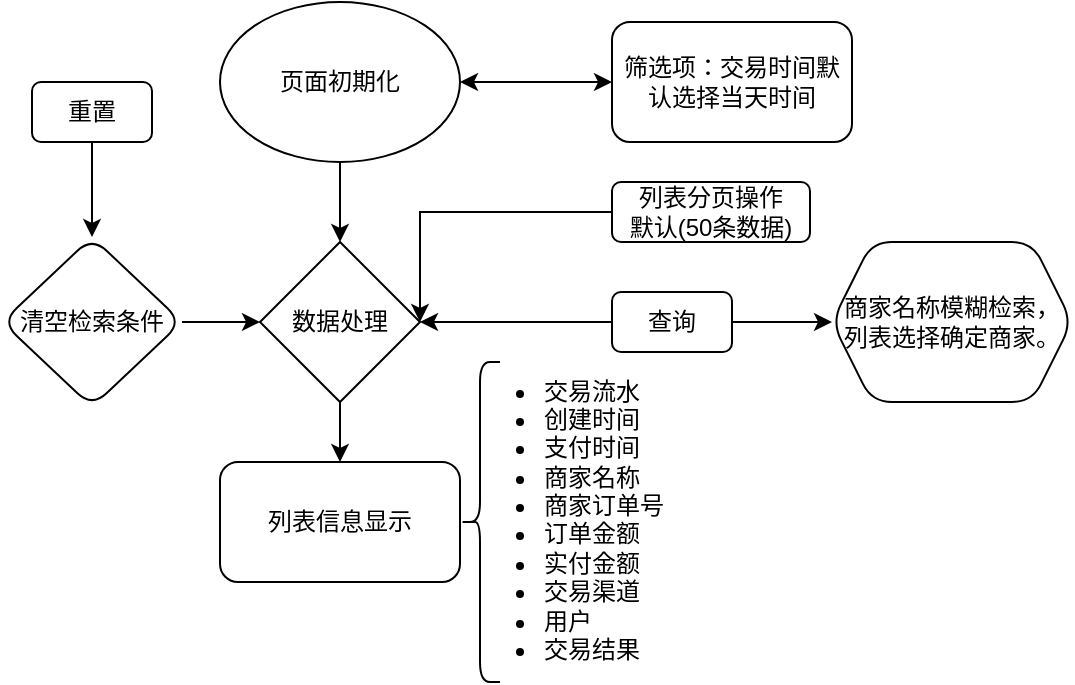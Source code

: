 <mxfile version="18.0.1" type="github" pages="2">
  <diagram id="tyHgqEIjU6o3Pv9ZOMte" name="Page-1">
    <mxGraphModel dx="953" dy="456" grid="1" gridSize="10" guides="1" tooltips="1" connect="1" arrows="1" fold="1" page="1" pageScale="1" pageWidth="827" pageHeight="1169" math="0" shadow="0">
      <root>
        <mxCell id="0" />
        <mxCell id="1" parent="0" />
        <mxCell id="6D0HrItTGt4XPZfBbay5-1" value="页面初期化" style="ellipse;whiteSpace=wrap;html=1;" vertex="1" parent="1">
          <mxGeometry x="255" y="90" width="120" height="80" as="geometry" />
        </mxCell>
        <mxCell id="6D0HrItTGt4XPZfBbay5-2" value="" style="endArrow=classic;startArrow=classic;html=1;rounded=0;exitX=1;exitY=0.5;exitDx=0;exitDy=0;" edge="1" parent="1" source="6D0HrItTGt4XPZfBbay5-1">
          <mxGeometry width="50" height="50" relative="1" as="geometry">
            <mxPoint x="391" y="150" as="sourcePoint" />
            <mxPoint x="451" y="130" as="targetPoint" />
          </mxGeometry>
        </mxCell>
        <mxCell id="6D0HrItTGt4XPZfBbay5-3" value="筛选项：交易时间默认选择当天时间" style="rounded=1;whiteSpace=wrap;html=1;" vertex="1" parent="1">
          <mxGeometry x="451" y="100" width="120" height="60" as="geometry" />
        </mxCell>
        <mxCell id="6D0HrItTGt4XPZfBbay5-4" value="" style="endArrow=classic;html=1;rounded=0;exitX=0.5;exitY=1;exitDx=0;exitDy=0;" edge="1" parent="1" source="6D0HrItTGt4XPZfBbay5-1">
          <mxGeometry width="50" height="50" relative="1" as="geometry">
            <mxPoint x="311" y="230" as="sourcePoint" />
            <mxPoint x="315" y="210" as="targetPoint" />
          </mxGeometry>
        </mxCell>
        <mxCell id="6D0HrItTGt4XPZfBbay5-5" value="列表信息显示" style="rounded=1;whiteSpace=wrap;html=1;" vertex="1" parent="1">
          <mxGeometry x="255" y="320" width="120" height="60" as="geometry" />
        </mxCell>
        <mxCell id="6D0HrItTGt4XPZfBbay5-8" value="" style="edgeStyle=orthogonalEdgeStyle;rounded=0;orthogonalLoop=1;jettySize=auto;html=1;" edge="1" parent="1" source="6D0HrItTGt4XPZfBbay5-6" target="6D0HrItTGt4XPZfBbay5-5">
          <mxGeometry relative="1" as="geometry" />
        </mxCell>
        <mxCell id="6D0HrItTGt4XPZfBbay5-6" value="数据处理" style="rhombus;whiteSpace=wrap;html=1;" vertex="1" parent="1">
          <mxGeometry x="275" y="210" width="80" height="80" as="geometry" />
        </mxCell>
        <mxCell id="6D0HrItTGt4XPZfBbay5-9" value="" style="shape=curlyBracket;whiteSpace=wrap;html=1;rounded=1;" vertex="1" parent="1">
          <mxGeometry x="375" y="270" width="20" height="160" as="geometry" />
        </mxCell>
        <mxCell id="6D0HrItTGt4XPZfBbay5-10" value="&lt;ul&gt;&lt;li&gt;交易流水&lt;/li&gt;&lt;li&gt;创建时间&lt;/li&gt;&lt;li&gt;支付时间&lt;/li&gt;&lt;li&gt;商家名称&lt;/li&gt;&lt;li&gt;商家订单号&lt;/li&gt;&lt;li&gt;订单金额&lt;/li&gt;&lt;li&gt;实付金额&lt;/li&gt;&lt;li&gt;交易渠道&lt;/li&gt;&lt;li&gt;用户&lt;/li&gt;&lt;li&gt;交易结果&lt;/li&gt;&lt;/ul&gt;" style="text;strokeColor=none;fillColor=none;html=1;whiteSpace=wrap;verticalAlign=middle;overflow=hidden;" vertex="1" parent="1">
          <mxGeometry x="375" y="263" width="126" height="160" as="geometry" />
        </mxCell>
        <mxCell id="6D0HrItTGt4XPZfBbay5-17" value="" style="edgeStyle=orthogonalEdgeStyle;rounded=0;orthogonalLoop=1;jettySize=auto;html=1;" edge="1" parent="1" source="6D0HrItTGt4XPZfBbay5-11" target="6D0HrItTGt4XPZfBbay5-6">
          <mxGeometry relative="1" as="geometry" />
        </mxCell>
        <mxCell id="6D0HrItTGt4XPZfBbay5-22" value="" style="edgeStyle=orthogonalEdgeStyle;rounded=0;orthogonalLoop=1;jettySize=auto;html=1;" edge="1" parent="1" source="6D0HrItTGt4XPZfBbay5-11" target="6D0HrItTGt4XPZfBbay5-21">
          <mxGeometry relative="1" as="geometry" />
        </mxCell>
        <mxCell id="6D0HrItTGt4XPZfBbay5-11" value="查询" style="rounded=1;whiteSpace=wrap;html=1;" vertex="1" parent="1">
          <mxGeometry x="451" y="235" width="60" height="30" as="geometry" />
        </mxCell>
        <mxCell id="6D0HrItTGt4XPZfBbay5-14" value="" style="edgeStyle=orthogonalEdgeStyle;rounded=0;orthogonalLoop=1;jettySize=auto;html=1;" edge="1" parent="1" source="6D0HrItTGt4XPZfBbay5-12" target="6D0HrItTGt4XPZfBbay5-13">
          <mxGeometry relative="1" as="geometry" />
        </mxCell>
        <mxCell id="6D0HrItTGt4XPZfBbay5-12" value="重置" style="rounded=1;whiteSpace=wrap;html=1;" vertex="1" parent="1">
          <mxGeometry x="161" y="130" width="60" height="30" as="geometry" />
        </mxCell>
        <mxCell id="6D0HrItTGt4XPZfBbay5-15" value="" style="edgeStyle=orthogonalEdgeStyle;rounded=0;orthogonalLoop=1;jettySize=auto;html=1;exitX=1;exitY=0.5;exitDx=0;exitDy=0;" edge="1" parent="1" source="6D0HrItTGt4XPZfBbay5-13" target="6D0HrItTGt4XPZfBbay5-6">
          <mxGeometry relative="1" as="geometry" />
        </mxCell>
        <mxCell id="6D0HrItTGt4XPZfBbay5-13" value="清空检索条件" style="rhombus;whiteSpace=wrap;html=1;rounded=1;" vertex="1" parent="1">
          <mxGeometry x="146" y="207.5" width="90" height="85" as="geometry" />
        </mxCell>
        <mxCell id="6D0HrItTGt4XPZfBbay5-18" value="&lt;font style=&quot;vertical-align: inherit;&quot;&gt;&lt;font style=&quot;vertical-align: inherit;&quot;&gt;&lt;font style=&quot;vertical-align: inherit;&quot;&gt;列表分页操作&lt;/font&gt;&lt;/font&gt;&lt;/font&gt;&lt;br&gt;&lt;font style=&quot;vertical-align: inherit;&quot;&gt;&lt;font style=&quot;vertical-align: inherit;&quot;&gt;&lt;font style=&quot;vertical-align: inherit;&quot;&gt;默认(50条数据)&lt;/font&gt;&lt;/font&gt;&lt;/font&gt;" style="rounded=1;whiteSpace=wrap;html=1;" vertex="1" parent="1">
          <mxGeometry x="451" y="180" width="99" height="30" as="geometry" />
        </mxCell>
        <mxCell id="6D0HrItTGt4XPZfBbay5-19" value="" style="edgeStyle=segmentEdgeStyle;endArrow=classic;html=1;rounded=0;exitX=0;exitY=0.5;exitDx=0;exitDy=0;entryX=1;entryY=0.5;entryDx=0;entryDy=0;" edge="1" parent="1" source="6D0HrItTGt4XPZfBbay5-18" target="6D0HrItTGt4XPZfBbay5-6">
          <mxGeometry width="50" height="50" relative="1" as="geometry">
            <mxPoint x="381" y="220" as="sourcePoint" />
            <mxPoint x="431" y="170" as="targetPoint" />
          </mxGeometry>
        </mxCell>
        <mxCell id="6D0HrItTGt4XPZfBbay5-21" value="商家名称模糊检索，列表选择确定商家。" style="shape=hexagon;perimeter=hexagonPerimeter2;whiteSpace=wrap;html=1;fixedSize=1;rounded=1;" vertex="1" parent="1">
          <mxGeometry x="561" y="210" width="120" height="80" as="geometry" />
        </mxCell>
      </root>
    </mxGraphModel>
  </diagram>
  <diagram id="DX6DTeR3ARkuzkmcMfpS" name="Page-2">
    <mxGraphModel dx="953" dy="456" grid="1" gridSize="10" guides="1" tooltips="1" connect="1" arrows="1" fold="1" page="1" pageScale="1" pageWidth="827" pageHeight="1169" math="0" shadow="0">
      <root>
        <mxCell id="0" />
        <mxCell id="1" parent="0" />
        <mxCell id="EQ6t61vOee4W-k2je0nG-1" value="页面初期化" style="ellipse;whiteSpace=wrap;html=1;" vertex="1" parent="1">
          <mxGeometry x="359" y="90" width="120" height="80" as="geometry" />
        </mxCell>
        <mxCell id="EQ6t61vOee4W-k2je0nG-4" value="" style="endArrow=classic;html=1;rounded=0;exitX=0.5;exitY=1;exitDx=0;exitDy=0;" edge="1" parent="1" source="EQ6t61vOee4W-k2je0nG-1">
          <mxGeometry width="50" height="50" relative="1" as="geometry">
            <mxPoint x="415" y="230" as="sourcePoint" />
            <mxPoint x="419" y="210" as="targetPoint" />
          </mxGeometry>
        </mxCell>
        <mxCell id="EQ6t61vOee4W-k2je0nG-21" value="" style="edgeStyle=orthogonalEdgeStyle;rounded=0;orthogonalLoop=1;jettySize=auto;html=1;entryX=1;entryY=0.5;entryDx=0;entryDy=0;" edge="1" parent="1" source="EQ6t61vOee4W-k2je0nG-5" target="EQ6t61vOee4W-k2je0nG-20">
          <mxGeometry relative="1" as="geometry" />
        </mxCell>
        <mxCell id="EQ6t61vOee4W-k2je0nG-23" value="" style="edgeStyle=orthogonalEdgeStyle;rounded=0;orthogonalLoop=1;jettySize=auto;html=1;" edge="1" parent="1" source="EQ6t61vOee4W-k2je0nG-5" target="EQ6t61vOee4W-k2je0nG-22">
          <mxGeometry relative="1" as="geometry" />
        </mxCell>
        <mxCell id="EQ6t61vOee4W-k2je0nG-25" value="" style="edgeStyle=orthogonalEdgeStyle;rounded=0;orthogonalLoop=1;jettySize=auto;html=1;" edge="1" parent="1" source="EQ6t61vOee4W-k2je0nG-5" target="EQ6t61vOee4W-k2je0nG-24">
          <mxGeometry relative="1" as="geometry" />
        </mxCell>
        <mxCell id="EQ6t61vOee4W-k2je0nG-27" value="" style="edgeStyle=orthogonalEdgeStyle;rounded=0;orthogonalLoop=1;jettySize=auto;html=1;entryX=1;entryY=0.5;entryDx=0;entryDy=0;" edge="1" parent="1" source="EQ6t61vOee4W-k2je0nG-5" target="EQ6t61vOee4W-k2je0nG-26">
          <mxGeometry relative="1" as="geometry" />
        </mxCell>
        <mxCell id="EQ6t61vOee4W-k2je0nG-5" value="列表信息显示" style="rounded=1;whiteSpace=wrap;html=1;" vertex="1" parent="1">
          <mxGeometry x="359" y="370" width="120" height="60" as="geometry" />
        </mxCell>
        <mxCell id="EQ6t61vOee4W-k2je0nG-6" value="" style="edgeStyle=orthogonalEdgeStyle;rounded=0;orthogonalLoop=1;jettySize=auto;html=1;" edge="1" parent="1" source="EQ6t61vOee4W-k2je0nG-7" target="EQ6t61vOee4W-k2je0nG-5">
          <mxGeometry relative="1" as="geometry" />
        </mxCell>
        <mxCell id="EQ6t61vOee4W-k2je0nG-7" value="数据处理" style="rhombus;whiteSpace=wrap;html=1;" vertex="1" parent="1">
          <mxGeometry x="379" y="210" width="80" height="80" as="geometry" />
        </mxCell>
        <mxCell id="EQ6t61vOee4W-k2je0nG-8" value="" style="shape=curlyBracket;whiteSpace=wrap;html=1;rounded=1;size=0.5;" vertex="1" parent="1">
          <mxGeometry x="479" y="345" width="20" height="110" as="geometry" />
        </mxCell>
        <mxCell id="EQ6t61vOee4W-k2je0nG-10" value="" style="edgeStyle=orthogonalEdgeStyle;rounded=0;orthogonalLoop=1;jettySize=auto;html=1;" edge="1" parent="1" source="EQ6t61vOee4W-k2je0nG-12" target="EQ6t61vOee4W-k2je0nG-7">
          <mxGeometry relative="1" as="geometry" />
        </mxCell>
        <mxCell id="EQ6t61vOee4W-k2je0nG-12" value="查询" style="rounded=1;whiteSpace=wrap;html=1;" vertex="1" parent="1">
          <mxGeometry x="555" y="235" width="60" height="30" as="geometry" />
        </mxCell>
        <mxCell id="EQ6t61vOee4W-k2je0nG-13" value="" style="edgeStyle=orthogonalEdgeStyle;rounded=0;orthogonalLoop=1;jettySize=auto;html=1;" edge="1" parent="1" source="EQ6t61vOee4W-k2je0nG-14" target="EQ6t61vOee4W-k2je0nG-16">
          <mxGeometry relative="1" as="geometry" />
        </mxCell>
        <mxCell id="EQ6t61vOee4W-k2je0nG-14" value="重置" style="rounded=1;whiteSpace=wrap;html=1;" vertex="1" parent="1">
          <mxGeometry x="265" y="90" width="60" height="30" as="geometry" />
        </mxCell>
        <mxCell id="EQ6t61vOee4W-k2je0nG-15" value="" style="edgeStyle=orthogonalEdgeStyle;rounded=0;orthogonalLoop=1;jettySize=auto;html=1;exitX=1;exitY=0.5;exitDx=0;exitDy=0;" edge="1" parent="1" source="EQ6t61vOee4W-k2je0nG-16" target="EQ6t61vOee4W-k2je0nG-7">
          <mxGeometry relative="1" as="geometry">
            <Array as="points">
              <mxPoint x="359" y="183" />
              <mxPoint x="359" y="250" />
            </Array>
          </mxGeometry>
        </mxCell>
        <mxCell id="EQ6t61vOee4W-k2je0nG-16" value="清空检索条件" style="rhombus;whiteSpace=wrap;html=1;rounded=1;" vertex="1" parent="1">
          <mxGeometry x="250" y="140" width="90" height="85" as="geometry" />
        </mxCell>
        <mxCell id="EQ6t61vOee4W-k2je0nG-17" value="&lt;font style=&quot;vertical-align: inherit;&quot;&gt;&lt;font style=&quot;vertical-align: inherit;&quot;&gt;&lt;font style=&quot;vertical-align: inherit;&quot;&gt;&lt;font style=&quot;vertical-align: inherit;&quot;&gt;&lt;font style=&quot;vertical-align: inherit;&quot;&gt;&lt;font style=&quot;vertical-align: inherit;&quot;&gt;列表分页操作&lt;/font&gt;&lt;/font&gt;&lt;/font&gt;&lt;/font&gt;&lt;/font&gt;&lt;/font&gt;&lt;br&gt;&lt;font style=&quot;vertical-align: inherit;&quot;&gt;&lt;font style=&quot;vertical-align: inherit;&quot;&gt;&lt;font style=&quot;vertical-align: inherit;&quot;&gt;&lt;font style=&quot;vertical-align: inherit;&quot;&gt;&lt;font style=&quot;vertical-align: inherit;&quot;&gt;&lt;font style=&quot;vertical-align: inherit;&quot;&gt;&lt;font style=&quot;vertical-align: inherit;&quot;&gt;&lt;font style=&quot;vertical-align: inherit;&quot;&gt;默认(50条数据)&lt;/font&gt;&lt;/font&gt;&lt;/font&gt;&lt;/font&gt;&lt;/font&gt;&lt;/font&gt;&lt;/font&gt;&lt;/font&gt;" style="rounded=1;whiteSpace=wrap;html=1;" vertex="1" parent="1">
          <mxGeometry x="555" y="180" width="119" height="30" as="geometry" />
        </mxCell>
        <mxCell id="EQ6t61vOee4W-k2je0nG-18" value="" style="edgeStyle=segmentEdgeStyle;endArrow=classic;html=1;rounded=0;exitX=0;exitY=0.5;exitDx=0;exitDy=0;entryX=1;entryY=0.5;entryDx=0;entryDy=0;" edge="1" parent="1" source="EQ6t61vOee4W-k2je0nG-17" target="EQ6t61vOee4W-k2je0nG-7">
          <mxGeometry width="50" height="50" relative="1" as="geometry">
            <mxPoint x="485" y="220" as="sourcePoint" />
            <mxPoint x="535" y="170" as="targetPoint" />
          </mxGeometry>
        </mxCell>
        <mxCell id="EQ6t61vOee4W-k2je0nG-20" value="&lt;font style=&quot;vertical-align: inherit;&quot;&gt;&lt;font style=&quot;vertical-align: inherit;&quot;&gt;上线&lt;/font&gt;&lt;/font&gt;" style="whiteSpace=wrap;html=1;rounded=1;" vertex="1" parent="1">
          <mxGeometry x="235.25" y="300" width="60" height="27.5" as="geometry" />
        </mxCell>
        <mxCell id="EQ6t61vOee4W-k2je0nG-22" value="&lt;font style=&quot;vertical-align: inherit;&quot;&gt;&lt;font style=&quot;vertical-align: inherit;&quot;&gt;下线&lt;/font&gt;&lt;/font&gt;" style="whiteSpace=wrap;html=1;rounded=1;" vertex="1" parent="1">
          <mxGeometry x="234" y="350" width="60.75" height="27.5" as="geometry" />
        </mxCell>
        <mxCell id="EQ6t61vOee4W-k2je0nG-24" value="&lt;font style=&quot;vertical-align: inherit;&quot;&gt;&lt;font style=&quot;vertical-align: inherit;&quot;&gt;查看&lt;/font&gt;&lt;/font&gt;" style="whiteSpace=wrap;html=1;rounded=1;" vertex="1" parent="1">
          <mxGeometry x="235" y="402.5" width="60" height="27.5" as="geometry" />
        </mxCell>
        <mxCell id="EQ6t61vOee4W-k2je0nG-9" value="&lt;ul&gt;&lt;li&gt;id&lt;/li&gt;&lt;li&gt;公告标题&lt;/li&gt;&lt;li&gt;公告内容&lt;/li&gt;&lt;li&gt;生效时间&lt;/li&gt;&lt;li&gt;区划&lt;/li&gt;&lt;li&gt;状态&lt;/li&gt;&lt;li&gt;操作&lt;/li&gt;&lt;/ul&gt;" style="text;strokeColor=none;fillColor=none;html=1;whiteSpace=wrap;verticalAlign=middle;overflow=hidden;" vertex="1" parent="1">
          <mxGeometry x="479" y="337.5" width="110" height="125" as="geometry" />
        </mxCell>
        <mxCell id="EQ6t61vOee4W-k2je0nG-26" value="&lt;font style=&quot;vertical-align: inherit;&quot;&gt;&lt;font style=&quot;vertical-align: inherit;&quot;&gt;删除&lt;/font&gt;&lt;/font&gt;" style="whiteSpace=wrap;html=1;rounded=1;" vertex="1" parent="1">
          <mxGeometry x="235.25" y="450" width="60" height="28.75" as="geometry" />
        </mxCell>
        <mxCell id="EQ6t61vOee4W-k2je0nG-29" value="" style="edgeStyle=elbowEdgeStyle;elbow=horizontal;endArrow=classic;html=1;rounded=0;exitX=0;exitY=0.5;exitDx=0;exitDy=0;entryX=0;entryY=0.5;entryDx=0;entryDy=0;" edge="1" parent="1" source="EQ6t61vOee4W-k2je0nG-20" target="EQ6t61vOee4W-k2je0nG-7">
          <mxGeometry width="50" height="50" relative="1" as="geometry">
            <mxPoint x="174" y="320" as="sourcePoint" />
            <mxPoint x="224" y="270" as="targetPoint" />
            <Array as="points">
              <mxPoint x="184" y="250" />
            </Array>
          </mxGeometry>
        </mxCell>
        <mxCell id="EQ6t61vOee4W-k2je0nG-30" value="" style="edgeStyle=elbowEdgeStyle;elbow=horizontal;endArrow=classic;html=1;rounded=0;exitX=0;exitY=0.5;exitDx=0;exitDy=0;entryX=0;entryY=0.5;entryDx=0;entryDy=0;" edge="1" parent="1" source="EQ6t61vOee4W-k2je0nG-22" target="EQ6t61vOee4W-k2je0nG-7">
          <mxGeometry width="50" height="50" relative="1" as="geometry">
            <mxPoint x="245.25" y="323.75" as="sourcePoint" />
            <mxPoint x="389" y="260" as="targetPoint" />
            <Array as="points">
              <mxPoint x="184" y="310" />
            </Array>
          </mxGeometry>
        </mxCell>
        <mxCell id="EQ6t61vOee4W-k2je0nG-31" value="" style="edgeStyle=elbowEdgeStyle;elbow=horizontal;endArrow=classic;html=1;rounded=0;entryX=0;entryY=0.5;entryDx=0;entryDy=0;" edge="1" parent="1" target="EQ6t61vOee4W-k2je0nG-7">
          <mxGeometry width="50" height="50" relative="1" as="geometry">
            <mxPoint x="234" y="420" as="sourcePoint" />
            <mxPoint x="399" y="270" as="targetPoint" />
            <Array as="points">
              <mxPoint x="184" y="340" />
            </Array>
          </mxGeometry>
        </mxCell>
        <mxCell id="EQ6t61vOee4W-k2je0nG-32" value="" style="edgeStyle=elbowEdgeStyle;elbow=horizontal;endArrow=classic;html=1;rounded=0;exitX=0;exitY=0.5;exitDx=0;exitDy=0;entryX=0;entryY=0.5;entryDx=0;entryDy=0;startArrow=none;" edge="1" parent="1" source="EQ6t61vOee4W-k2je0nG-33" target="EQ6t61vOee4W-k2je0nG-7">
          <mxGeometry width="50" height="50" relative="1" as="geometry">
            <mxPoint x="265.25" y="343.75" as="sourcePoint" />
            <mxPoint x="409" y="280" as="targetPoint" />
            <Array as="points" />
          </mxGeometry>
        </mxCell>
        <mxCell id="EQ6t61vOee4W-k2je0nG-34" value="" style="edgeStyle=elbowEdgeStyle;elbow=horizontal;endArrow=none;html=1;rounded=0;exitX=0;exitY=0.5;exitDx=0;exitDy=0;entryX=0;entryY=0.5;entryDx=0;entryDy=0;" edge="1" parent="1" source="EQ6t61vOee4W-k2je0nG-26" target="EQ6t61vOee4W-k2je0nG-33">
          <mxGeometry width="50" height="50" relative="1" as="geometry">
            <mxPoint x="235.25" y="464.375" as="sourcePoint" />
            <mxPoint x="379" y="250" as="targetPoint" />
            <Array as="points">
              <mxPoint x="184" y="360" />
            </Array>
          </mxGeometry>
        </mxCell>
        <mxCell id="EQ6t61vOee4W-k2je0nG-33" value="&lt;font style=&quot;vertical-align: inherit;&quot;&gt;&lt;font style=&quot;vertical-align: inherit;&quot;&gt;后端交互处理数据&lt;/font&gt;&lt;/font&gt;" style="ellipse;whiteSpace=wrap;html=1;aspect=fixed;" vertex="1" parent="1">
          <mxGeometry x="154" y="222.5" width="55" height="55" as="geometry" />
        </mxCell>
      </root>
    </mxGraphModel>
  </diagram>
</mxfile>
